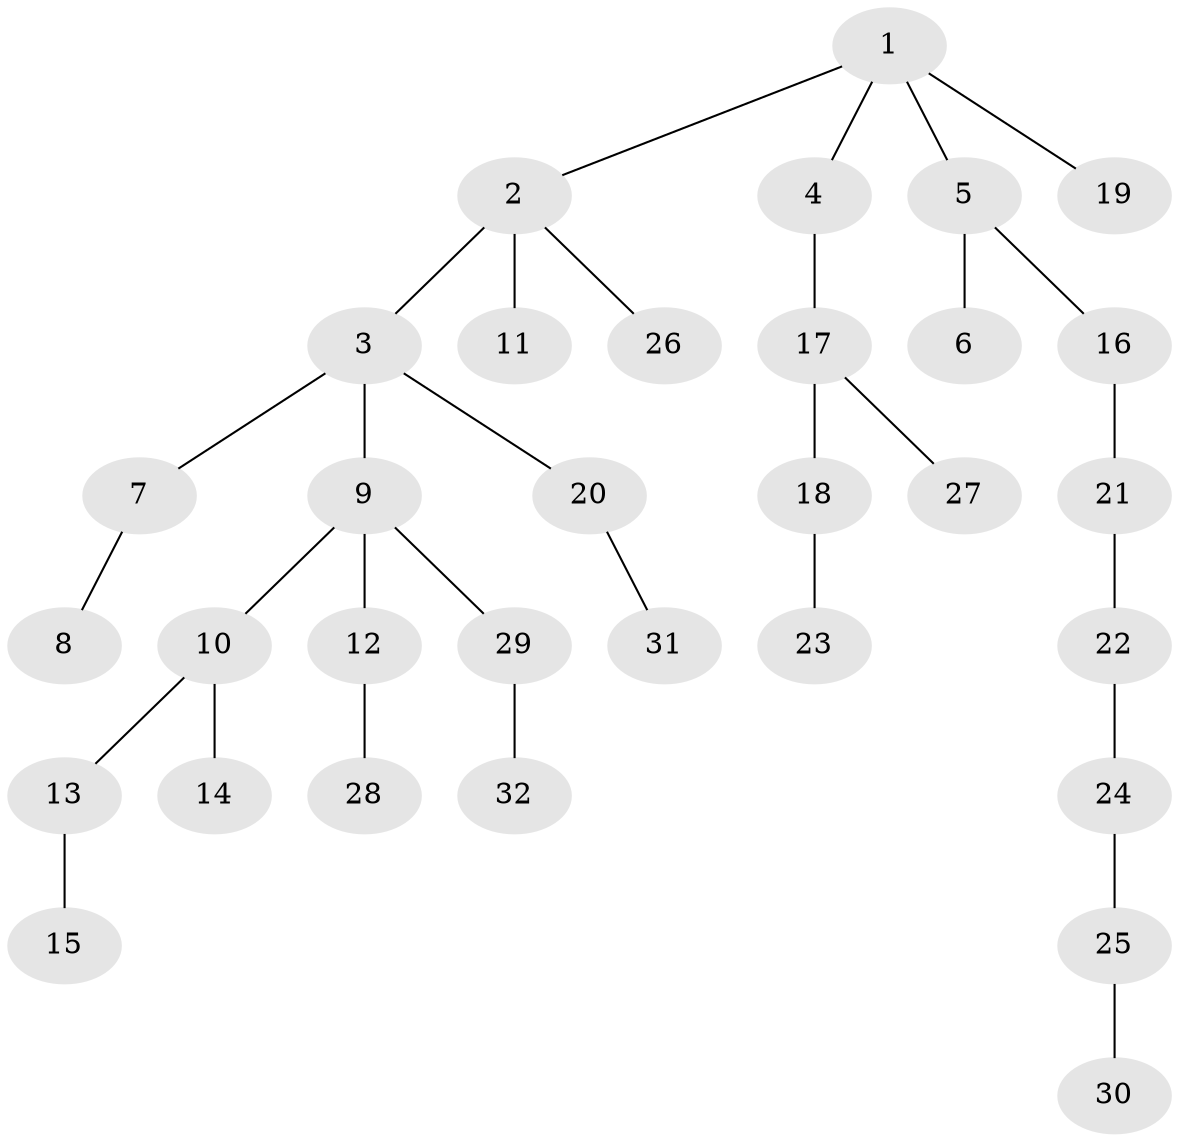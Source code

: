 // original degree distribution, {3: 0.125, 5: 0.03125, 2: 0.34375, 4: 0.03125, 6: 0.03125, 1: 0.4375}
// Generated by graph-tools (version 1.1) at 2025/51/03/04/25 22:51:42]
// undirected, 32 vertices, 31 edges
graph export_dot {
  node [color=gray90,style=filled];
  1;
  2;
  3;
  4;
  5;
  6;
  7;
  8;
  9;
  10;
  11;
  12;
  13;
  14;
  15;
  16;
  17;
  18;
  19;
  20;
  21;
  22;
  23;
  24;
  25;
  26;
  27;
  28;
  29;
  30;
  31;
  32;
  1 -- 2 [weight=1.0];
  1 -- 4 [weight=1.0];
  1 -- 5 [weight=1.0];
  1 -- 19 [weight=1.0];
  2 -- 3 [weight=1.0];
  2 -- 11 [weight=2.0];
  2 -- 26 [weight=1.0];
  3 -- 7 [weight=1.0];
  3 -- 9 [weight=1.0];
  3 -- 20 [weight=1.0];
  4 -- 17 [weight=1.0];
  5 -- 6 [weight=1.0];
  5 -- 16 [weight=1.0];
  7 -- 8 [weight=1.0];
  9 -- 10 [weight=1.0];
  9 -- 12 [weight=2.0];
  9 -- 29 [weight=1.0];
  10 -- 13 [weight=1.0];
  10 -- 14 [weight=1.0];
  12 -- 28 [weight=1.0];
  13 -- 15 [weight=1.0];
  16 -- 21 [weight=1.0];
  17 -- 18 [weight=4.0];
  17 -- 27 [weight=1.0];
  18 -- 23 [weight=1.0];
  20 -- 31 [weight=1.0];
  21 -- 22 [weight=3.0];
  22 -- 24 [weight=1.0];
  24 -- 25 [weight=1.0];
  25 -- 30 [weight=1.0];
  29 -- 32 [weight=1.0];
}
